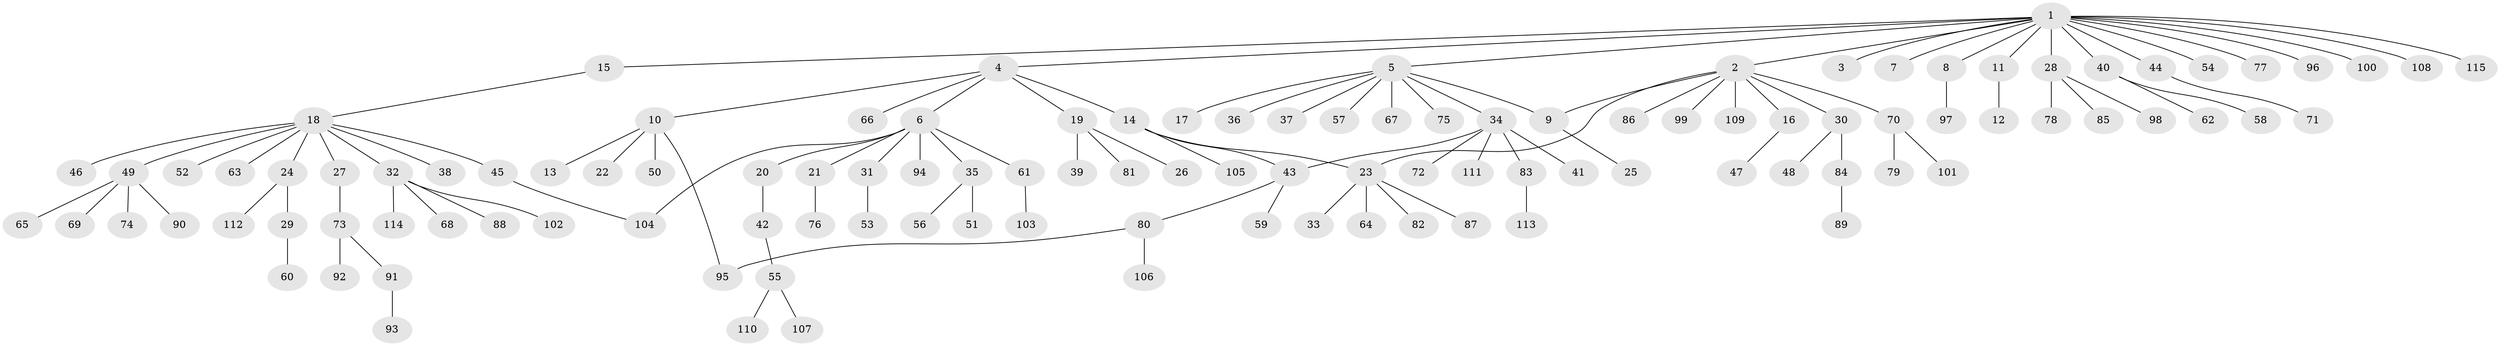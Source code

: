 // coarse degree distribution, {23: 0.029411764705882353, 1: 0.9117647058823529, 12: 0.029411764705882353, 2: 0.029411764705882353}
// Generated by graph-tools (version 1.1) at 2025/18/03/04/25 18:18:22]
// undirected, 115 vertices, 119 edges
graph export_dot {
graph [start="1"]
  node [color=gray90,style=filled];
  1;
  2;
  3;
  4;
  5;
  6;
  7;
  8;
  9;
  10;
  11;
  12;
  13;
  14;
  15;
  16;
  17;
  18;
  19;
  20;
  21;
  22;
  23;
  24;
  25;
  26;
  27;
  28;
  29;
  30;
  31;
  32;
  33;
  34;
  35;
  36;
  37;
  38;
  39;
  40;
  41;
  42;
  43;
  44;
  45;
  46;
  47;
  48;
  49;
  50;
  51;
  52;
  53;
  54;
  55;
  56;
  57;
  58;
  59;
  60;
  61;
  62;
  63;
  64;
  65;
  66;
  67;
  68;
  69;
  70;
  71;
  72;
  73;
  74;
  75;
  76;
  77;
  78;
  79;
  80;
  81;
  82;
  83;
  84;
  85;
  86;
  87;
  88;
  89;
  90;
  91;
  92;
  93;
  94;
  95;
  96;
  97;
  98;
  99;
  100;
  101;
  102;
  103;
  104;
  105;
  106;
  107;
  108;
  109;
  110;
  111;
  112;
  113;
  114;
  115;
  1 -- 2;
  1 -- 3;
  1 -- 4;
  1 -- 5;
  1 -- 7;
  1 -- 8;
  1 -- 11;
  1 -- 15;
  1 -- 28;
  1 -- 40;
  1 -- 44;
  1 -- 54;
  1 -- 77;
  1 -- 96;
  1 -- 100;
  1 -- 108;
  1 -- 115;
  2 -- 9;
  2 -- 16;
  2 -- 23;
  2 -- 30;
  2 -- 70;
  2 -- 86;
  2 -- 99;
  2 -- 109;
  4 -- 6;
  4 -- 10;
  4 -- 14;
  4 -- 19;
  4 -- 66;
  5 -- 9;
  5 -- 17;
  5 -- 34;
  5 -- 36;
  5 -- 37;
  5 -- 57;
  5 -- 67;
  5 -- 75;
  6 -- 20;
  6 -- 21;
  6 -- 31;
  6 -- 35;
  6 -- 61;
  6 -- 94;
  6 -- 104;
  8 -- 97;
  9 -- 25;
  10 -- 13;
  10 -- 22;
  10 -- 50;
  10 -- 95;
  11 -- 12;
  14 -- 23;
  14 -- 43;
  14 -- 105;
  15 -- 18;
  16 -- 47;
  18 -- 24;
  18 -- 27;
  18 -- 32;
  18 -- 38;
  18 -- 45;
  18 -- 46;
  18 -- 49;
  18 -- 52;
  18 -- 63;
  19 -- 26;
  19 -- 39;
  19 -- 81;
  20 -- 42;
  21 -- 76;
  23 -- 33;
  23 -- 64;
  23 -- 82;
  23 -- 87;
  24 -- 29;
  24 -- 112;
  27 -- 73;
  28 -- 78;
  28 -- 85;
  28 -- 98;
  29 -- 60;
  30 -- 48;
  30 -- 84;
  31 -- 53;
  32 -- 68;
  32 -- 88;
  32 -- 102;
  32 -- 114;
  34 -- 41;
  34 -- 43;
  34 -- 72;
  34 -- 83;
  34 -- 111;
  35 -- 51;
  35 -- 56;
  40 -- 58;
  40 -- 62;
  42 -- 55;
  43 -- 59;
  43 -- 80;
  44 -- 71;
  45 -- 104;
  49 -- 65;
  49 -- 69;
  49 -- 74;
  49 -- 90;
  55 -- 107;
  55 -- 110;
  61 -- 103;
  70 -- 79;
  70 -- 101;
  73 -- 91;
  73 -- 92;
  80 -- 95;
  80 -- 106;
  83 -- 113;
  84 -- 89;
  91 -- 93;
}
